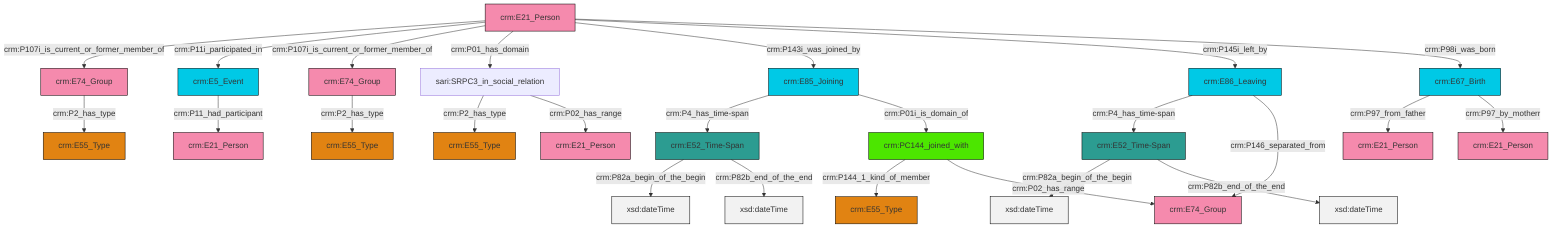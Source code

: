 graph TD
classDef Literal fill:#f2f2f2,stroke:#000000;
classDef CRM_Entity fill:#FFFFFF,stroke:#000000;
classDef Temporal_Entity fill:#00C9E6, stroke:#000000;
classDef Type fill:#E18312, stroke:#000000;
classDef Time-Span fill:#2C9C91, stroke:#000000;
classDef Appellation fill:#FFEB7F, stroke:#000000;
classDef Place fill:#008836, stroke:#000000;
classDef Persistent_Item fill:#B266B2, stroke:#000000;
classDef Conceptual_Object fill:#FFD700, stroke:#000000;
classDef Physical_Thing fill:#D2B48C, stroke:#000000;
classDef Actor fill:#f58aad, stroke:#000000;
classDef PC_Classes fill:#4ce600, stroke:#000000;
classDef Multi fill:#cccccc,stroke:#000000;

0["crm:E52_Time-Span"]:::Time-Span -->|crm:P82a_begin_of_the_begin| 1[xsd:dateTime]:::Literal
2["crm:E5_Event"]:::Temporal_Entity -->|crm:P11_had_participant| 3["crm:E21_Person"]:::Actor
6["crm:E21_Person"]:::Actor -->|crm:P107i_is_current_or_former_member_of| 7["crm:E74_Group"]:::Actor
6["crm:E21_Person"]:::Actor -->|crm:P11i_participated_in| 2["crm:E5_Event"]:::Temporal_Entity
10["sari:SRPC3_in_social_relation"]:::Default -->|crm:P2_has_type| 4["crm:E55_Type"]:::Type
7["crm:E74_Group"]:::Actor -->|crm:P2_has_type| 13["crm:E55_Type"]:::Type
15["crm:E85_Joining"]:::Temporal_Entity -->|crm:P4_has_time-span| 17["crm:E52_Time-Span"]:::Time-Span
18["crm:PC144_joined_with"]:::PC_Classes -->|crm:P144_1_kind_of_member| 11["crm:E55_Type"]:::Type
17["crm:E52_Time-Span"]:::Time-Span -->|crm:P82a_begin_of_the_begin| 23[xsd:dateTime]:::Literal
26["crm:E74_Group"]:::Actor -->|crm:P2_has_type| 27["crm:E55_Type"]:::Type
6["crm:E21_Person"]:::Actor -->|crm:P107i_is_current_or_former_member_of| 26["crm:E74_Group"]:::Actor
6["crm:E21_Person"]:::Actor -->|crm:P01_has_domain| 10["sari:SRPC3_in_social_relation"]:::Default
31["crm:E67_Birth"]:::Temporal_Entity -->|crm:P97_from_father| 24["crm:E21_Person"]:::Actor
15["crm:E85_Joining"]:::Temporal_Entity -->|crm:P01i_is_domain_of| 18["crm:PC144_joined_with"]:::PC_Classes
8["crm:E86_Leaving"]:::Temporal_Entity -->|crm:P4_has_time-span| 0["crm:E52_Time-Span"]:::Time-Span
6["crm:E21_Person"]:::Actor -->|crm:P143i_was_joined_by| 15["crm:E85_Joining"]:::Temporal_Entity
17["crm:E52_Time-Span"]:::Time-Span -->|crm:P82b_end_of_the_end| 33[xsd:dateTime]:::Literal
6["crm:E21_Person"]:::Actor -->|crm:P145i_left_by| 8["crm:E86_Leaving"]:::Temporal_Entity
31["crm:E67_Birth"]:::Temporal_Entity -->|crm:P97_by_motherr| 21["crm:E21_Person"]:::Actor
0["crm:E52_Time-Span"]:::Time-Span -->|crm:P82b_end_of_the_end| 34[xsd:dateTime]:::Literal
6["crm:E21_Person"]:::Actor -->|crm:P98i_was_born| 31["crm:E67_Birth"]:::Temporal_Entity
10["sari:SRPC3_in_social_relation"]:::Default -->|crm:P02_has_range| 38["crm:E21_Person"]:::Actor
18["crm:PC144_joined_with"]:::PC_Classes -->|crm:P02_has_range| 41["crm:E74_Group"]:::Actor
8["crm:E86_Leaving"]:::Temporal_Entity -->|crm:P146_separated_from| 41["crm:E74_Group"]:::Actor